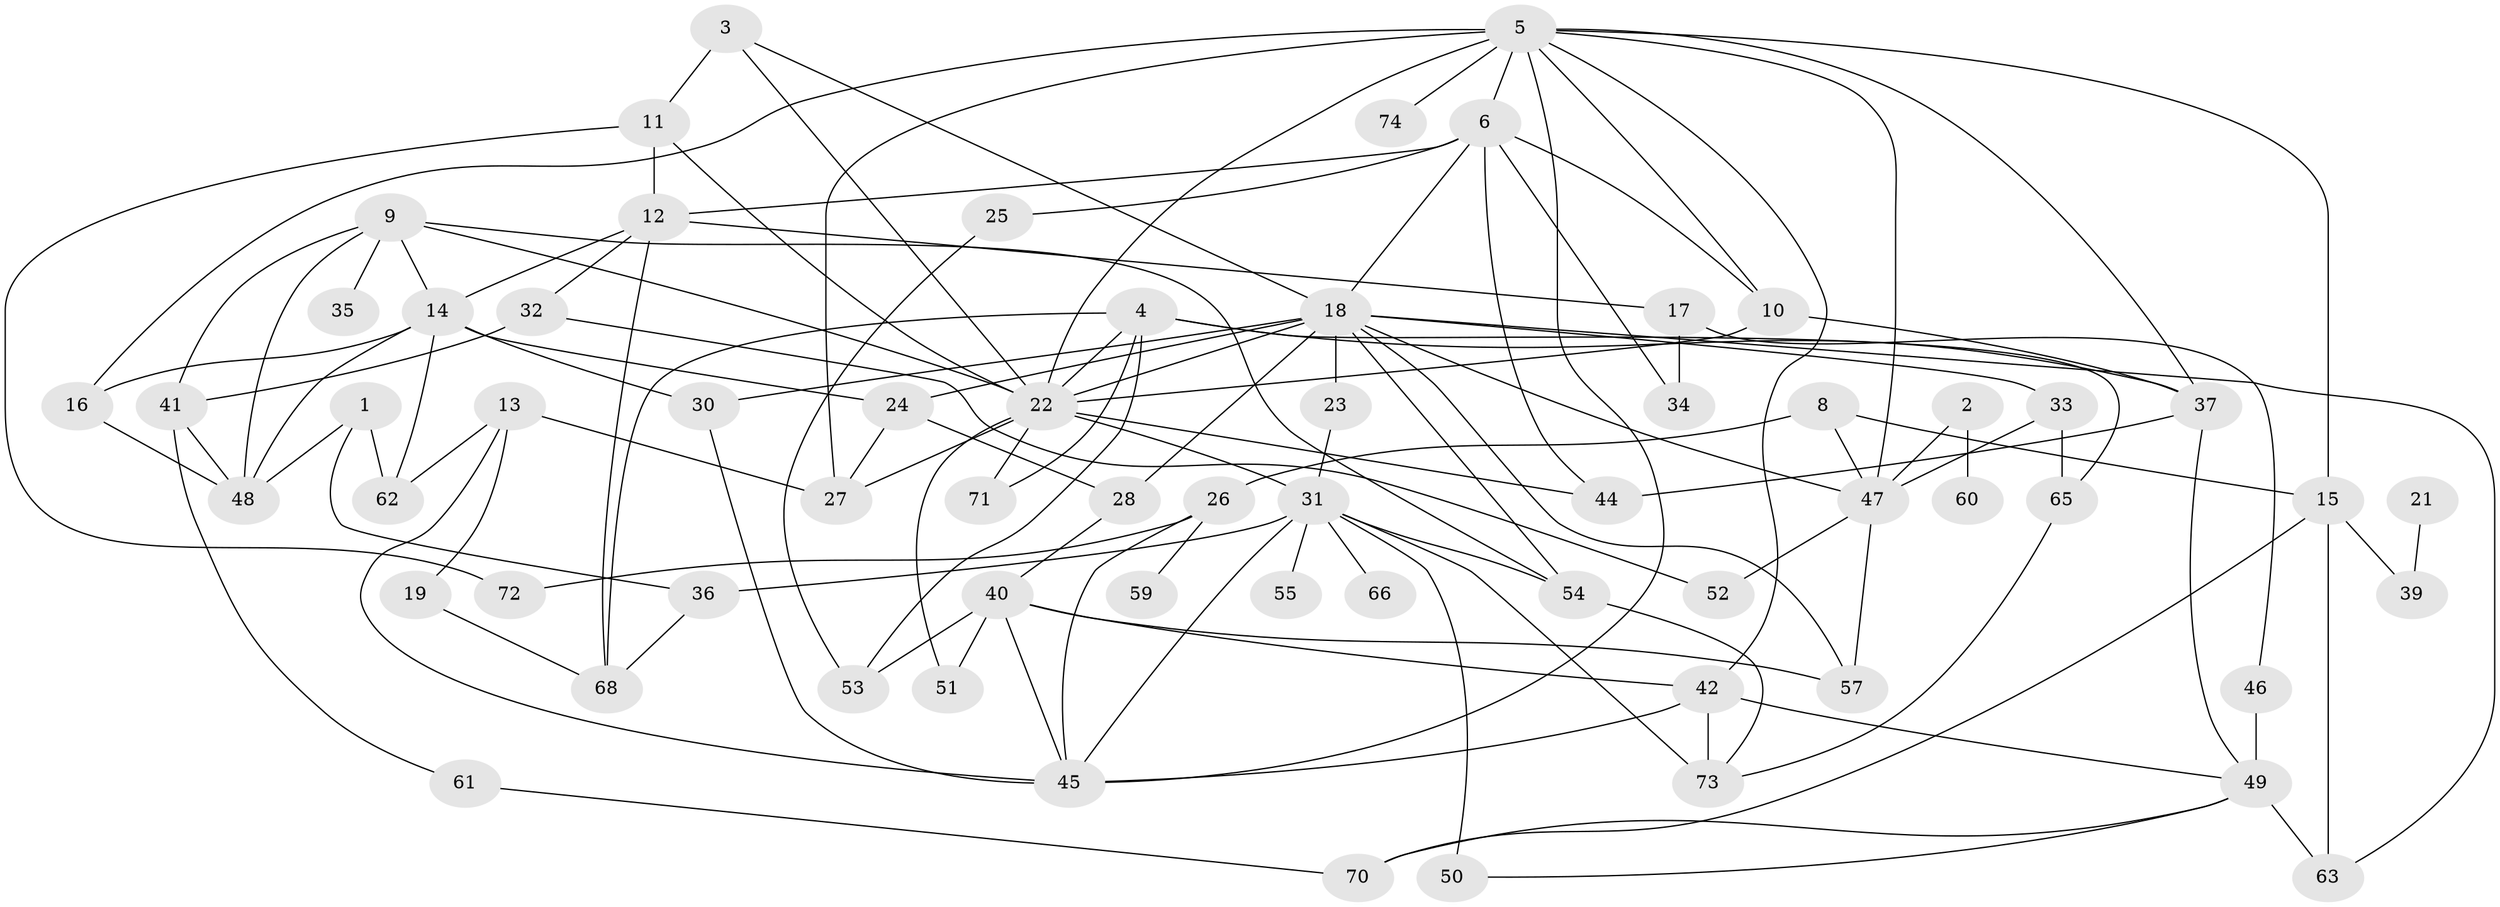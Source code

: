 // original degree distribution, {1: 0.18243243243243243, 3: 0.2635135135135135, 7: 0.04054054054054054, 0: 0.05405405405405406, 4: 0.18243243243243243, 5: 0.06756756756756757, 2: 0.20270270270270271, 6: 0.006756756756756757}
// Generated by graph-tools (version 1.1) at 2025/33/03/09/25 02:33:39]
// undirected, 64 vertices, 123 edges
graph export_dot {
graph [start="1"]
  node [color=gray90,style=filled];
  1;
  2;
  3;
  4;
  5;
  6;
  8;
  9;
  10;
  11;
  12;
  13;
  14;
  15;
  16;
  17;
  18;
  19;
  21;
  22;
  23;
  24;
  25;
  26;
  27;
  28;
  30;
  31;
  32;
  33;
  34;
  35;
  36;
  37;
  39;
  40;
  41;
  42;
  44;
  45;
  46;
  47;
  48;
  49;
  50;
  51;
  52;
  53;
  54;
  55;
  57;
  59;
  60;
  61;
  62;
  63;
  65;
  66;
  68;
  70;
  71;
  72;
  73;
  74;
  1 -- 36 [weight=1.0];
  1 -- 48 [weight=1.0];
  1 -- 62 [weight=1.0];
  2 -- 47 [weight=1.0];
  2 -- 60 [weight=1.0];
  3 -- 11 [weight=1.0];
  3 -- 18 [weight=1.0];
  3 -- 22 [weight=1.0];
  4 -- 22 [weight=1.0];
  4 -- 37 [weight=1.0];
  4 -- 53 [weight=1.0];
  4 -- 65 [weight=1.0];
  4 -- 68 [weight=1.0];
  4 -- 71 [weight=1.0];
  5 -- 6 [weight=1.0];
  5 -- 10 [weight=1.0];
  5 -- 15 [weight=1.0];
  5 -- 16 [weight=1.0];
  5 -- 22 [weight=1.0];
  5 -- 27 [weight=1.0];
  5 -- 37 [weight=1.0];
  5 -- 42 [weight=1.0];
  5 -- 45 [weight=1.0];
  5 -- 47 [weight=1.0];
  5 -- 74 [weight=2.0];
  6 -- 10 [weight=1.0];
  6 -- 12 [weight=1.0];
  6 -- 18 [weight=1.0];
  6 -- 25 [weight=1.0];
  6 -- 34 [weight=1.0];
  6 -- 44 [weight=1.0];
  8 -- 15 [weight=2.0];
  8 -- 26 [weight=1.0];
  8 -- 47 [weight=1.0];
  9 -- 14 [weight=1.0];
  9 -- 22 [weight=2.0];
  9 -- 35 [weight=2.0];
  9 -- 41 [weight=1.0];
  9 -- 48 [weight=1.0];
  9 -- 54 [weight=1.0];
  10 -- 22 [weight=1.0];
  10 -- 37 [weight=2.0];
  11 -- 12 [weight=1.0];
  11 -- 22 [weight=1.0];
  11 -- 72 [weight=1.0];
  12 -- 14 [weight=1.0];
  12 -- 17 [weight=1.0];
  12 -- 32 [weight=1.0];
  12 -- 68 [weight=1.0];
  13 -- 19 [weight=1.0];
  13 -- 27 [weight=1.0];
  13 -- 45 [weight=1.0];
  13 -- 62 [weight=2.0];
  14 -- 16 [weight=1.0];
  14 -- 24 [weight=1.0];
  14 -- 30 [weight=1.0];
  14 -- 48 [weight=1.0];
  14 -- 62 [weight=1.0];
  15 -- 39 [weight=1.0];
  15 -- 63 [weight=1.0];
  15 -- 70 [weight=1.0];
  16 -- 48 [weight=1.0];
  17 -- 34 [weight=1.0];
  17 -- 46 [weight=1.0];
  18 -- 22 [weight=1.0];
  18 -- 23 [weight=1.0];
  18 -- 24 [weight=1.0];
  18 -- 28 [weight=2.0];
  18 -- 30 [weight=1.0];
  18 -- 33 [weight=1.0];
  18 -- 47 [weight=1.0];
  18 -- 54 [weight=1.0];
  18 -- 57 [weight=1.0];
  18 -- 63 [weight=1.0];
  19 -- 68 [weight=1.0];
  21 -- 39 [weight=1.0];
  22 -- 27 [weight=1.0];
  22 -- 31 [weight=1.0];
  22 -- 44 [weight=1.0];
  22 -- 51 [weight=1.0];
  22 -- 71 [weight=1.0];
  23 -- 31 [weight=1.0];
  24 -- 27 [weight=1.0];
  24 -- 28 [weight=2.0];
  25 -- 53 [weight=1.0];
  26 -- 45 [weight=1.0];
  26 -- 59 [weight=1.0];
  26 -- 72 [weight=1.0];
  28 -- 40 [weight=2.0];
  30 -- 45 [weight=1.0];
  31 -- 36 [weight=1.0];
  31 -- 45 [weight=1.0];
  31 -- 50 [weight=3.0];
  31 -- 54 [weight=1.0];
  31 -- 55 [weight=1.0];
  31 -- 66 [weight=1.0];
  31 -- 73 [weight=2.0];
  32 -- 41 [weight=1.0];
  32 -- 52 [weight=1.0];
  33 -- 47 [weight=1.0];
  33 -- 65 [weight=1.0];
  36 -- 68 [weight=1.0];
  37 -- 44 [weight=1.0];
  37 -- 49 [weight=1.0];
  40 -- 42 [weight=1.0];
  40 -- 45 [weight=1.0];
  40 -- 51 [weight=1.0];
  40 -- 53 [weight=1.0];
  40 -- 57 [weight=1.0];
  41 -- 48 [weight=1.0];
  41 -- 61 [weight=1.0];
  42 -- 45 [weight=1.0];
  42 -- 49 [weight=1.0];
  42 -- 73 [weight=1.0];
  46 -- 49 [weight=1.0];
  47 -- 52 [weight=1.0];
  47 -- 57 [weight=1.0];
  49 -- 50 [weight=1.0];
  49 -- 63 [weight=1.0];
  49 -- 70 [weight=1.0];
  54 -- 73 [weight=1.0];
  61 -- 70 [weight=1.0];
  65 -- 73 [weight=1.0];
}
